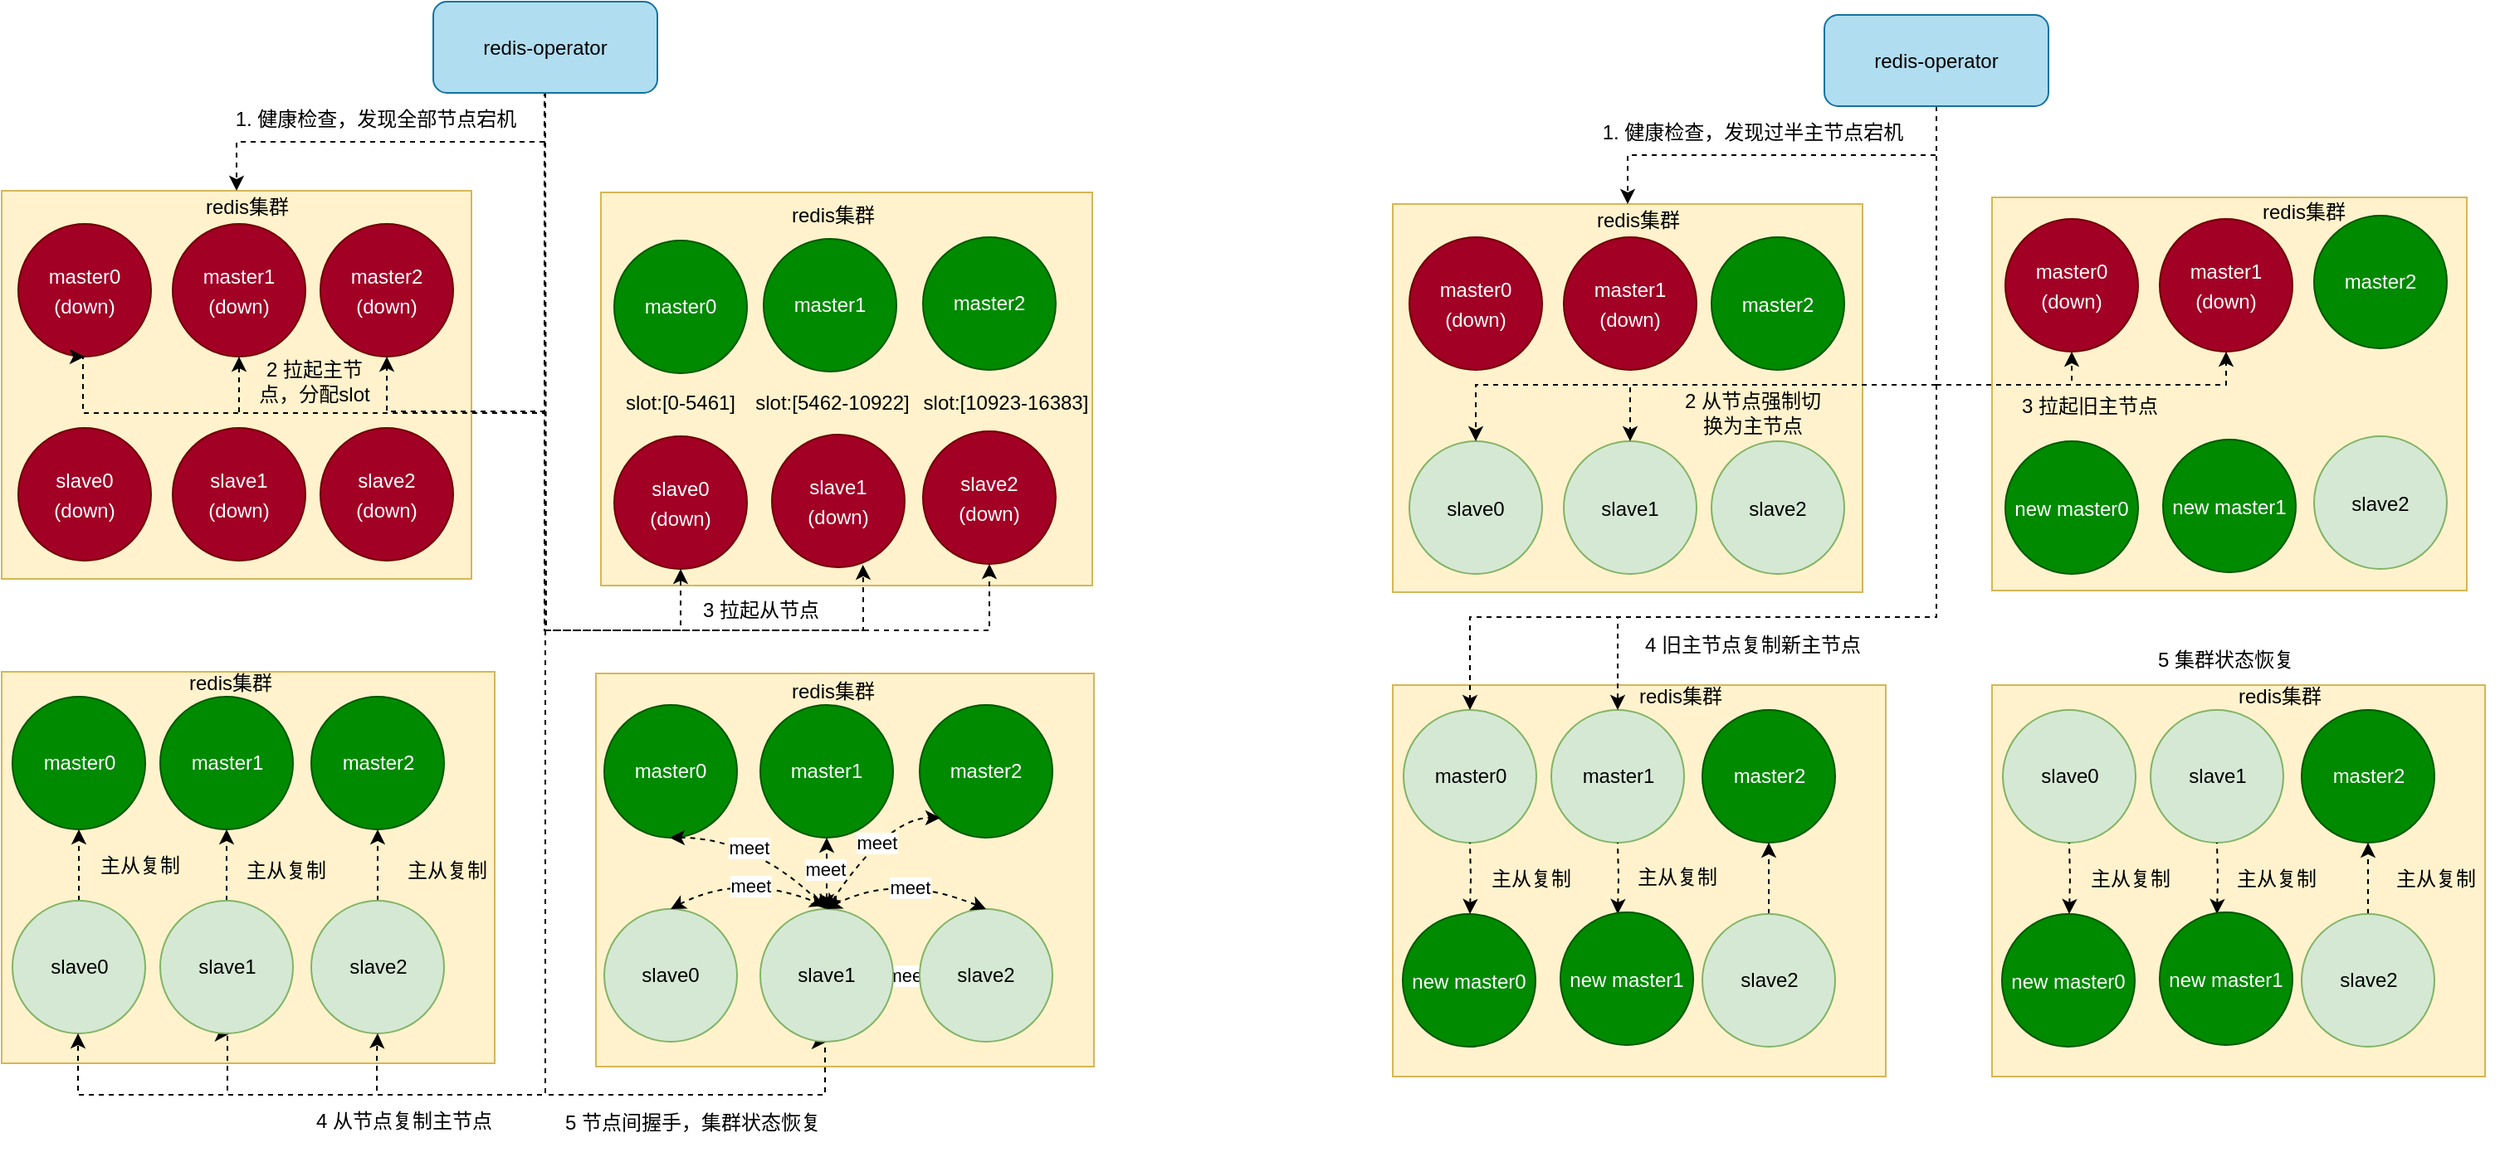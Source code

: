 <mxfile version="21.6.2" type="github">
  <diagram id="rYdwiMb5jvszhZctyrXV" name="第 1 页">
    <mxGraphModel dx="2332" dy="1136" grid="0" gridSize="10" guides="1" tooltips="1" connect="1" arrows="1" fold="1" page="0" pageScale="1" pageWidth="1920" pageHeight="1200" math="0" shadow="0">
      <root>
        <mxCell id="0" />
        <mxCell id="1" parent="0" />
        <mxCell id="03nautIme0JNub1uCO7q-31" value="" style="rounded=0;whiteSpace=wrap;html=1;horizontal=1;fillColor=#fff2cc;strokeColor=#d6b656;" parent="1" vertex="1">
          <mxGeometry x="415" y="517" width="300" height="237" as="geometry" />
        </mxCell>
        <mxCell id="6RyUIfgaUFoeRIO4xXDH-37" value="" style="rounded=0;whiteSpace=wrap;html=1;horizontal=1;fillColor=#fff2cc;strokeColor=#d6b656;" parent="1" vertex="1">
          <mxGeometry x="57" y="516" width="297" height="236" as="geometry" />
        </mxCell>
        <mxCell id="6RyUIfgaUFoeRIO4xXDH-11" value="" style="rounded=0;whiteSpace=wrap;html=1;fillColor=#fff2cc;strokeColor=#d6b656;" parent="1" vertex="1">
          <mxGeometry x="57" y="226" width="283" height="234" as="geometry" />
        </mxCell>
        <mxCell id="6RyUIfgaUFoeRIO4xXDH-1" value="&lt;p style=&quot;line-height: 150%;&quot;&gt;master0&lt;br&gt;(down)&lt;/p&gt;" style="ellipse;whiteSpace=wrap;html=1;aspect=fixed;fillColor=#a20025;fontColor=#ffffff;strokeColor=#6F0000;" parent="1" vertex="1">
          <mxGeometry x="67" y="246" width="80" height="80" as="geometry" />
        </mxCell>
        <mxCell id="6RyUIfgaUFoeRIO4xXDH-2" value="&lt;p style=&quot;line-height: 150%;&quot;&gt;slave0&lt;br&gt;(down)&lt;/p&gt;" style="ellipse;whiteSpace=wrap;html=1;aspect=fixed;fillColor=#a20025;fontColor=#ffffff;strokeColor=#6F0000;" parent="1" vertex="1">
          <mxGeometry x="67" y="369" width="80" height="80" as="geometry" />
        </mxCell>
        <mxCell id="6RyUIfgaUFoeRIO4xXDH-3" value="&lt;p style=&quot;line-height: 150%;&quot;&gt;master1&lt;br&gt;(down)&lt;/p&gt;" style="ellipse;whiteSpace=wrap;html=1;aspect=fixed;fillColor=#a20025;fontColor=#ffffff;strokeColor=#6F0000;" parent="1" vertex="1">
          <mxGeometry x="160" y="246" width="80" height="80" as="geometry" />
        </mxCell>
        <mxCell id="6RyUIfgaUFoeRIO4xXDH-4" value="&lt;p style=&quot;line-height: 150%;&quot;&gt;slave1&lt;br&gt;(down)&lt;/p&gt;" style="ellipse;whiteSpace=wrap;html=1;aspect=fixed;fillColor=#a20025;fontColor=#ffffff;strokeColor=#6F0000;" parent="1" vertex="1">
          <mxGeometry x="160" y="369" width="80" height="80" as="geometry" />
        </mxCell>
        <mxCell id="6RyUIfgaUFoeRIO4xXDH-5" value="&lt;p style=&quot;line-height: 150%;&quot;&gt;master2&lt;br&gt;(down)&lt;/p&gt;" style="ellipse;whiteSpace=wrap;html=1;aspect=fixed;fillColor=#a20025;fontColor=#ffffff;strokeColor=#6F0000;" parent="1" vertex="1">
          <mxGeometry x="249" y="246" width="80" height="80" as="geometry" />
        </mxCell>
        <mxCell id="6RyUIfgaUFoeRIO4xXDH-6" value="&lt;p style=&quot;line-height: 150%;&quot;&gt;slave2&lt;br&gt;(down)&lt;/p&gt;" style="ellipse;whiteSpace=wrap;html=1;aspect=fixed;fillColor=#a20025;fontColor=#ffffff;strokeColor=#6F0000;" parent="1" vertex="1">
          <mxGeometry x="249" y="369" width="80" height="80" as="geometry" />
        </mxCell>
        <mxCell id="6RyUIfgaUFoeRIO4xXDH-59" style="edgeStyle=orthogonalEdgeStyle;rounded=0;orthogonalLoop=1;jettySize=auto;html=1;exitX=0.5;exitY=1;exitDx=0;exitDy=0;dashed=1;entryX=0.523;entryY=1.002;entryDx=0;entryDy=0;entryPerimeter=0;" parent="1" source="6RyUIfgaUFoeRIO4xXDH-7" target="6RyUIfgaUFoeRIO4xXDH-41" edge="1">
          <mxGeometry relative="1" as="geometry">
            <mxPoint x="-98" y="698" as="targetPoint" />
            <Array as="points">
              <mxPoint x="384" y="771" />
              <mxPoint x="193" y="771" />
              <mxPoint x="193" y="734" />
            </Array>
            <mxPoint x="273" y="-4" as="sourcePoint" />
          </mxGeometry>
        </mxCell>
        <mxCell id="6RyUIfgaUFoeRIO4xXDH-20" value="&lt;p style=&quot;line-height: 150%;&quot;&gt;1. 健康检查，发现全部节点宕机&lt;/p&gt;" style="text;html=1;strokeColor=none;fillColor=none;align=center;verticalAlign=middle;whiteSpace=wrap;rounded=0;" parent="1" vertex="1">
          <mxGeometry x="190.95" y="167" width="183.09" height="30" as="geometry" />
        </mxCell>
        <mxCell id="6RyUIfgaUFoeRIO4xXDH-23" value="" style="rounded=0;whiteSpace=wrap;html=1;fillColor=#fff2cc;strokeColor=#d6b656;" parent="1" vertex="1">
          <mxGeometry x="418" y="227" width="296" height="237" as="geometry" />
        </mxCell>
        <mxCell id="6RyUIfgaUFoeRIO4xXDH-28" value="master2" style="ellipse;whiteSpace=wrap;html=1;aspect=fixed;fillColor=#008a00;fontColor=#ffffff;strokeColor=#005700;" parent="1" vertex="1">
          <mxGeometry x="612" y="254" width="80" height="80" as="geometry" />
        </mxCell>
        <mxCell id="6RyUIfgaUFoeRIO4xXDH-38" value="master0" style="ellipse;whiteSpace=wrap;html=1;aspect=fixed;fillColor=#008a00;fontColor=#ffffff;strokeColor=#005700;" parent="1" vertex="1">
          <mxGeometry x="63.5" y="531" width="80" height="80" as="geometry" />
        </mxCell>
        <mxCell id="03nautIme0JNub1uCO7q-24" style="edgeStyle=orthogonalEdgeStyle;rounded=0;orthogonalLoop=1;jettySize=auto;html=1;exitX=0.5;exitY=0;exitDx=0;exitDy=0;entryX=0.5;entryY=1;entryDx=0;entryDy=0;dashed=1;" parent="1" source="6RyUIfgaUFoeRIO4xXDH-39" target="6RyUIfgaUFoeRIO4xXDH-38" edge="1">
          <mxGeometry relative="1" as="geometry" />
        </mxCell>
        <mxCell id="6RyUIfgaUFoeRIO4xXDH-39" value="slave0" style="ellipse;whiteSpace=wrap;html=1;aspect=fixed;fillColor=#d5e8d4;strokeColor=#82b366;" parent="1" vertex="1">
          <mxGeometry x="63.5" y="654" width="80" height="80" as="geometry" />
        </mxCell>
        <mxCell id="6RyUIfgaUFoeRIO4xXDH-40" value="master1" style="ellipse;whiteSpace=wrap;html=1;aspect=fixed;fillColor=#008a00;fontColor=#ffffff;strokeColor=#005700;" parent="1" vertex="1">
          <mxGeometry x="152.5" y="531" width="80" height="80" as="geometry" />
        </mxCell>
        <mxCell id="03nautIme0JNub1uCO7q-26" style="edgeStyle=orthogonalEdgeStyle;rounded=0;orthogonalLoop=1;jettySize=auto;html=1;exitX=0.5;exitY=0;exitDx=0;exitDy=0;entryX=0.5;entryY=1;entryDx=0;entryDy=0;dashed=1;" parent="1" source="6RyUIfgaUFoeRIO4xXDH-41" target="6RyUIfgaUFoeRIO4xXDH-40" edge="1">
          <mxGeometry relative="1" as="geometry" />
        </mxCell>
        <mxCell id="6RyUIfgaUFoeRIO4xXDH-41" value="slave1" style="ellipse;whiteSpace=wrap;html=1;aspect=fixed;fillColor=#d5e8d4;strokeColor=#82b366;" parent="1" vertex="1">
          <mxGeometry x="152.5" y="654" width="80" height="80" as="geometry" />
        </mxCell>
        <mxCell id="6RyUIfgaUFoeRIO4xXDH-42" value="master2" style="ellipse;whiteSpace=wrap;html=1;aspect=fixed;fillColor=#008a00;fontColor=#ffffff;strokeColor=#005700;" parent="1" vertex="1">
          <mxGeometry x="243.5" y="531" width="80" height="80" as="geometry" />
        </mxCell>
        <mxCell id="03nautIme0JNub1uCO7q-27" value="" style="edgeStyle=orthogonalEdgeStyle;rounded=0;orthogonalLoop=1;jettySize=auto;html=1;dashed=1;" parent="1" source="6RyUIfgaUFoeRIO4xXDH-43" target="6RyUIfgaUFoeRIO4xXDH-42" edge="1">
          <mxGeometry relative="1" as="geometry" />
        </mxCell>
        <mxCell id="6RyUIfgaUFoeRIO4xXDH-43" value="slave2" style="ellipse;whiteSpace=wrap;html=1;aspect=fixed;fillColor=#d5e8d4;strokeColor=#82b366;" parent="1" vertex="1">
          <mxGeometry x="243.5" y="654" width="80" height="80" as="geometry" />
        </mxCell>
        <mxCell id="6RyUIfgaUFoeRIO4xXDH-51" value="4 从节点复制主节点" style="text;html=1;strokeColor=none;fillColor=none;align=center;verticalAlign=middle;whiteSpace=wrap;rounded=0;" parent="1" vertex="1">
          <mxGeometry x="243.5" y="774" width="111" height="25" as="geometry" />
        </mxCell>
        <mxCell id="6RyUIfgaUFoeRIO4xXDH-54" value="主从复制" style="text;html=1;strokeColor=none;fillColor=none;align=center;verticalAlign=middle;whiteSpace=wrap;rounded=0;" parent="1" vertex="1">
          <mxGeometry x="102.5" y="625" width="75" height="16" as="geometry" />
        </mxCell>
        <mxCell id="6RyUIfgaUFoeRIO4xXDH-55" value="主从复制" style="text;html=1;strokeColor=none;fillColor=none;align=center;verticalAlign=middle;whiteSpace=wrap;rounded=0;" parent="1" vertex="1">
          <mxGeometry x="190.5" y="628" width="75" height="16" as="geometry" />
        </mxCell>
        <mxCell id="6RyUIfgaUFoeRIO4xXDH-62" value="&lt;p style=&quot;line-height: 150%;&quot;&gt;5&amp;nbsp;节点间握手，集群状态恢复&lt;/p&gt;" style="text;html=1;strokeColor=none;fillColor=none;align=center;verticalAlign=middle;whiteSpace=wrap;rounded=0;" parent="1" vertex="1">
          <mxGeometry x="392.41" y="777.5" width="163" height="18" as="geometry" />
        </mxCell>
        <mxCell id="6RyUIfgaUFoeRIO4xXDH-64" style="edgeStyle=orthogonalEdgeStyle;rounded=0;orthogonalLoop=1;jettySize=auto;html=1;exitX=0.5;exitY=1;exitDx=0;exitDy=0;dashed=1;entryX=0.5;entryY=1;entryDx=0;entryDy=0;" parent="1" source="6RyUIfgaUFoeRIO4xXDH-7" target="6RyUIfgaUFoeRIO4xXDH-1" edge="1">
          <mxGeometry relative="1" as="geometry">
            <mxPoint x="106" y="334" as="targetPoint" />
            <Array as="points">
              <mxPoint x="384" y="360" />
              <mxPoint x="106" y="360" />
            </Array>
          </mxGeometry>
        </mxCell>
        <mxCell id="6RyUIfgaUFoeRIO4xXDH-66" style="edgeStyle=orthogonalEdgeStyle;rounded=0;orthogonalLoop=1;jettySize=auto;html=1;exitX=0.5;exitY=1;exitDx=0;exitDy=0;dashed=1;" parent="1" source="6RyUIfgaUFoeRIO4xXDH-7" target="6RyUIfgaUFoeRIO4xXDH-11" edge="1">
          <mxGeometry relative="1" as="geometry" />
        </mxCell>
        <mxCell id="6RyUIfgaUFoeRIO4xXDH-70" style="edgeStyle=orthogonalEdgeStyle;rounded=0;orthogonalLoop=1;jettySize=auto;html=1;exitX=0.5;exitY=1;exitDx=0;exitDy=0;dashed=1;" parent="1" source="6RyUIfgaUFoeRIO4xXDH-7" target="6RyUIfgaUFoeRIO4xXDH-3" edge="1">
          <mxGeometry relative="1" as="geometry">
            <mxPoint x="-91" y="344" as="targetPoint" />
            <Array as="points">
              <mxPoint x="384" y="360" />
              <mxPoint x="200" y="360" />
            </Array>
            <mxPoint x="278" y="-4" as="sourcePoint" />
          </mxGeometry>
        </mxCell>
        <mxCell id="6RyUIfgaUFoeRIO4xXDH-73" style="edgeStyle=orthogonalEdgeStyle;rounded=0;orthogonalLoop=1;jettySize=auto;html=1;exitX=0.5;exitY=1;exitDx=0;exitDy=0;dashed=1;entryX=0.5;entryY=1;entryDx=0;entryDy=0;" parent="1" source="6RyUIfgaUFoeRIO4xXDH-7" target="03nautIme0JNub1uCO7q-12" edge="1">
          <mxGeometry relative="1" as="geometry">
            <Array as="points">
              <mxPoint x="385" y="200" />
              <mxPoint x="385" y="200" />
              <mxPoint x="385" y="491" />
              <mxPoint x="466" y="491" />
            </Array>
            <mxPoint x="922" y="480" as="targetPoint" />
          </mxGeometry>
        </mxCell>
        <mxCell id="6RyUIfgaUFoeRIO4xXDH-77" style="edgeStyle=orthogonalEdgeStyle;rounded=0;orthogonalLoop=1;jettySize=auto;html=1;exitX=0.5;exitY=1;exitDx=0;exitDy=0;dashed=1;entryX=0.529;entryY=0.981;entryDx=0;entryDy=0;entryPerimeter=0;" parent="1" edge="1">
          <mxGeometry relative="1" as="geometry">
            <mxPoint x="575.82" y="451.48" as="targetPoint" />
            <Array as="points">
              <mxPoint x="384" y="167" />
              <mxPoint x="384" y="491" />
              <mxPoint x="576" y="491" />
              <mxPoint x="576" y="462" />
              <mxPoint x="576" y="462" />
            </Array>
            <mxPoint x="383" y="167" as="sourcePoint" />
          </mxGeometry>
        </mxCell>
        <mxCell id="03nautIme0JNub1uCO7q-1" style="edgeStyle=orthogonalEdgeStyle;rounded=0;orthogonalLoop=1;jettySize=auto;html=1;exitX=0.5;exitY=1;exitDx=0;exitDy=0;dashed=1;" parent="1" source="6RyUIfgaUFoeRIO4xXDH-7" target="6RyUIfgaUFoeRIO4xXDH-5" edge="1">
          <mxGeometry relative="1" as="geometry">
            <mxPoint x="-112" y="330" as="targetPoint" />
            <Array as="points">
              <mxPoint x="384" y="359" />
              <mxPoint x="289" y="359" />
            </Array>
            <mxPoint x="238" y="-4" as="sourcePoint" />
          </mxGeometry>
        </mxCell>
        <mxCell id="03nautIme0JNub1uCO7q-18" style="edgeStyle=orthogonalEdgeStyle;rounded=0;orthogonalLoop=1;jettySize=auto;html=1;exitX=0.5;exitY=1;exitDx=0;exitDy=0;dashed=1;entryX=0.5;entryY=1;entryDx=0;entryDy=0;" parent="1" source="6RyUIfgaUFoeRIO4xXDH-7" target="03nautIme0JNub1uCO7q-14" edge="1">
          <mxGeometry relative="1" as="geometry">
            <mxPoint x="837" y="477" as="targetPoint" />
            <Array as="points">
              <mxPoint x="385" y="491" />
              <mxPoint x="652" y="491" />
            </Array>
            <mxPoint x="459.5" y="-5" as="sourcePoint" />
          </mxGeometry>
        </mxCell>
        <mxCell id="03nautIme0JNub1uCO7q-50" style="edgeStyle=orthogonalEdgeStyle;rounded=0;orthogonalLoop=1;jettySize=auto;html=1;exitX=0.5;exitY=1;exitDx=0;exitDy=0;dashed=1;entryX=0.5;entryY=1;entryDx=0;entryDy=0;" parent="1" source="6RyUIfgaUFoeRIO4xXDH-7" target="6RyUIfgaUFoeRIO4xXDH-39" edge="1">
          <mxGeometry relative="1" as="geometry">
            <mxPoint x="-137.818" y="916.909" as="targetPoint" />
            <Array as="points">
              <mxPoint x="384" y="771" />
              <mxPoint x="103" y="771" />
              <mxPoint x="103" y="734" />
            </Array>
          </mxGeometry>
        </mxCell>
        <mxCell id="03nautIme0JNub1uCO7q-51" style="edgeStyle=orthogonalEdgeStyle;rounded=0;orthogonalLoop=1;jettySize=auto;html=1;exitX=0.5;exitY=1;exitDx=0;exitDy=0;dashed=1;entryX=0.5;entryY=1;entryDx=0;entryDy=0;" parent="1" source="6RyUIfgaUFoeRIO4xXDH-7" target="6RyUIfgaUFoeRIO4xXDH-43" edge="1">
          <mxGeometry relative="1" as="geometry">
            <mxPoint x="-211.909" y="929.636" as="targetPoint" />
            <Array as="points">
              <mxPoint x="384" y="771" />
              <mxPoint x="283" y="771" />
              <mxPoint x="283" y="746" />
            </Array>
            <mxPoint x="235" y="-4" as="sourcePoint" />
          </mxGeometry>
        </mxCell>
        <mxCell id="03nautIme0JNub1uCO7q-55" style="edgeStyle=orthogonalEdgeStyle;rounded=0;orthogonalLoop=1;jettySize=auto;html=1;exitX=0.5;exitY=1;exitDx=0;exitDy=0;dashed=1;entryX=0.5;entryY=1;entryDx=0;entryDy=0;" parent="1" source="6RyUIfgaUFoeRIO4xXDH-7" target="03nautIme0JNub1uCO7q-37" edge="1">
          <mxGeometry relative="1" as="geometry">
            <mxPoint x="636" y="1007" as="targetPoint" />
            <Array as="points">
              <mxPoint x="385" y="771" />
              <mxPoint x="553" y="771" />
              <mxPoint x="553" y="739" />
            </Array>
            <mxPoint x="499.5" y="-4" as="sourcePoint" />
          </mxGeometry>
        </mxCell>
        <mxCell id="6RyUIfgaUFoeRIO4xXDH-7" value="redis-operator" style="rounded=1;whiteSpace=wrap;html=1;fillColor=#b1ddf0;strokeColor=#10739e;" parent="1" vertex="1">
          <mxGeometry x="317" y="112" width="135" height="55" as="geometry" />
        </mxCell>
        <mxCell id="6RyUIfgaUFoeRIO4xXDH-71" value="2 拉起主节点，分配slot" style="text;html=1;strokeColor=none;fillColor=none;align=center;verticalAlign=middle;whiteSpace=wrap;rounded=0;" parent="1" vertex="1">
          <mxGeometry x="206" y="322" width="79" height="37" as="geometry" />
        </mxCell>
        <mxCell id="6RyUIfgaUFoeRIO4xXDH-81" value="redis集群" style="text;html=1;strokeColor=none;fillColor=none;align=center;verticalAlign=middle;whiteSpace=wrap;rounded=0;" parent="1" vertex="1">
          <mxGeometry x="175" y="221" width="60" height="30" as="geometry" />
        </mxCell>
        <mxCell id="6RyUIfgaUFoeRIO4xXDH-85" value="redis集群" style="text;html=1;strokeColor=none;fillColor=none;align=center;verticalAlign=middle;whiteSpace=wrap;rounded=0;" parent="1" vertex="1">
          <mxGeometry x="165" y="508" width="60" height="30" as="geometry" />
        </mxCell>
        <mxCell id="6RyUIfgaUFoeRIO4xXDH-89" value="redis集群" style="text;html=1;strokeColor=none;fillColor=none;align=center;verticalAlign=middle;whiteSpace=wrap;rounded=0;" parent="1" vertex="1">
          <mxGeometry x="527.5" y="226" width="60" height="30" as="geometry" />
        </mxCell>
        <mxCell id="03nautIme0JNub1uCO7q-4" value="master1" style="ellipse;whiteSpace=wrap;html=1;aspect=fixed;fillColor=#008a00;fontColor=#ffffff;strokeColor=#005700;" parent="1" vertex="1">
          <mxGeometry x="516" y="255" width="80" height="80" as="geometry" />
        </mxCell>
        <mxCell id="03nautIme0JNub1uCO7q-5" value="master0" style="ellipse;whiteSpace=wrap;html=1;aspect=fixed;fillColor=#008a00;fontColor=#ffffff;strokeColor=#005700;" parent="1" vertex="1">
          <mxGeometry x="426" y="256" width="80" height="80" as="geometry" />
        </mxCell>
        <mxCell id="03nautIme0JNub1uCO7q-8" value="slot:[0-5461]" style="text;html=1;strokeColor=none;fillColor=none;align=center;verticalAlign=middle;whiteSpace=wrap;rounded=0;" parent="1" vertex="1">
          <mxGeometry x="426" y="339" width="80" height="30" as="geometry" />
        </mxCell>
        <mxCell id="03nautIme0JNub1uCO7q-9" value="slot:[5462-10922]" style="text;html=1;strokeColor=none;fillColor=none;align=center;verticalAlign=middle;whiteSpace=wrap;rounded=0;" parent="1" vertex="1">
          <mxGeometry x="507" y="339" width="101" height="30" as="geometry" />
        </mxCell>
        <mxCell id="03nautIme0JNub1uCO7q-10" value="slot:[10923-16383]" style="text;html=1;strokeColor=none;fillColor=none;align=center;verticalAlign=middle;whiteSpace=wrap;rounded=0;" parent="1" vertex="1">
          <mxGeometry x="607" y="339" width="110" height="30" as="geometry" />
        </mxCell>
        <mxCell id="03nautIme0JNub1uCO7q-12" value="&lt;p style=&quot;line-height: 150%;&quot;&gt;slave0&lt;br&gt;(down)&lt;/p&gt;" style="ellipse;whiteSpace=wrap;html=1;aspect=fixed;fillColor=#a20025;fontColor=#ffffff;strokeColor=#6F0000;" parent="1" vertex="1">
          <mxGeometry x="426" y="374" width="80" height="80" as="geometry" />
        </mxCell>
        <mxCell id="03nautIme0JNub1uCO7q-13" value="&lt;p style=&quot;line-height: 150%;&quot;&gt;slave1&lt;br&gt;(down)&lt;/p&gt;" style="ellipse;whiteSpace=wrap;html=1;aspect=fixed;fillColor=#a20025;fontColor=#ffffff;strokeColor=#6F0000;" parent="1" vertex="1">
          <mxGeometry x="521" y="373" width="80" height="80" as="geometry" />
        </mxCell>
        <mxCell id="03nautIme0JNub1uCO7q-14" value="&lt;p style=&quot;line-height: 150%;&quot;&gt;slave2&lt;br&gt;(down)&lt;/p&gt;" style="ellipse;whiteSpace=wrap;html=1;aspect=fixed;fillColor=#a20025;fontColor=#ffffff;strokeColor=#6F0000;" parent="1" vertex="1">
          <mxGeometry x="612" y="371" width="80" height="80" as="geometry" />
        </mxCell>
        <mxCell id="03nautIme0JNub1uCO7q-19" value="3 拉起从节点" style="text;html=1;strokeColor=none;fillColor=none;align=center;verticalAlign=middle;whiteSpace=wrap;rounded=0;" parent="1" vertex="1">
          <mxGeometry x="474.0" y="467" width="81" height="23" as="geometry" />
        </mxCell>
        <mxCell id="03nautIme0JNub1uCO7q-29" value="主从复制" style="text;html=1;strokeColor=none;fillColor=none;align=center;verticalAlign=middle;whiteSpace=wrap;rounded=0;" parent="1" vertex="1">
          <mxGeometry x="287.5" y="628" width="75" height="16" as="geometry" />
        </mxCell>
        <mxCell id="03nautIme0JNub1uCO7q-32" value="master0" style="ellipse;whiteSpace=wrap;html=1;aspect=fixed;fillColor=#008a00;fontColor=#ffffff;strokeColor=#005700;" parent="1" vertex="1">
          <mxGeometry x="420" y="536" width="80" height="80" as="geometry" />
        </mxCell>
        <mxCell id="03nautIme0JNub1uCO7q-34" value="slave0" style="ellipse;whiteSpace=wrap;html=1;aspect=fixed;fillColor=#d5e8d4;strokeColor=#82b366;" parent="1" vertex="1">
          <mxGeometry x="420" y="659" width="80" height="80" as="geometry" />
        </mxCell>
        <mxCell id="03nautIme0JNub1uCO7q-35" value="master1" style="ellipse;whiteSpace=wrap;html=1;aspect=fixed;fillColor=#008a00;fontColor=#ffffff;strokeColor=#005700;" parent="1" vertex="1">
          <mxGeometry x="514" y="536" width="80" height="80" as="geometry" />
        </mxCell>
        <mxCell id="03nautIme0JNub1uCO7q-36" style="edgeStyle=orthogonalEdgeStyle;rounded=0;orthogonalLoop=1;jettySize=auto;html=1;exitX=0.5;exitY=0;exitDx=0;exitDy=0;entryX=0.5;entryY=1;entryDx=0;entryDy=0;dashed=1;startArrow=classic;startFill=1;" parent="1" source="03nautIme0JNub1uCO7q-37" target="03nautIme0JNub1uCO7q-35" edge="1">
          <mxGeometry relative="1" as="geometry" />
        </mxCell>
        <mxCell id="03nautIme0JNub1uCO7q-72" value="meet" style="edgeLabel;html=1;align=center;verticalAlign=middle;resizable=0;points=[];" parent="03nautIme0JNub1uCO7q-36" vertex="1" connectable="0">
          <mxGeometry x="-0.302" y="3" relative="1" as="geometry">
            <mxPoint x="2" y="-9" as="offset" />
          </mxGeometry>
        </mxCell>
        <mxCell id="03nautIme0JNub1uCO7q-58" value="meet" style="edgeStyle=orthogonalEdgeStyle;rounded=0;orthogonalLoop=1;jettySize=auto;html=1;exitX=1;exitY=0.5;exitDx=0;exitDy=0;entryX=0;entryY=0.5;entryDx=0;entryDy=0;dashed=1;startArrow=classic;startFill=1;" parent="1" source="03nautIme0JNub1uCO7q-37" target="03nautIme0JNub1uCO7q-40" edge="1">
          <mxGeometry relative="1" as="geometry" />
        </mxCell>
        <mxCell id="03nautIme0JNub1uCO7q-37" value="slave1" style="ellipse;whiteSpace=wrap;html=1;aspect=fixed;fillColor=#d5e8d4;strokeColor=#82b366;" parent="1" vertex="1">
          <mxGeometry x="514" y="659" width="80" height="80" as="geometry" />
        </mxCell>
        <mxCell id="03nautIme0JNub1uCO7q-38" value="master2" style="ellipse;whiteSpace=wrap;html=1;aspect=fixed;fillColor=#008a00;fontColor=#ffffff;strokeColor=#005700;" parent="1" vertex="1">
          <mxGeometry x="610" y="536" width="80" height="80" as="geometry" />
        </mxCell>
        <mxCell id="03nautIme0JNub1uCO7q-40" value="slave2" style="ellipse;whiteSpace=wrap;html=1;aspect=fixed;fillColor=#d5e8d4;strokeColor=#82b366;" parent="1" vertex="1">
          <mxGeometry x="610" y="659" width="80" height="80" as="geometry" />
        </mxCell>
        <mxCell id="03nautIme0JNub1uCO7q-43" value="redis集群" style="text;html=1;strokeColor=none;fillColor=none;align=center;verticalAlign=middle;whiteSpace=wrap;rounded=0;" parent="1" vertex="1">
          <mxGeometry x="528" y="513" width="60" height="30" as="geometry" />
        </mxCell>
        <mxCell id="03nautIme0JNub1uCO7q-70" style="edgeStyle=orthogonalEdgeStyle;rounded=0;orthogonalLoop=1;jettySize=auto;html=1;exitX=0.5;exitY=1;exitDx=0;exitDy=0;dashed=1;" parent="1" source="6RyUIfgaUFoeRIO4xXDH-62" target="6RyUIfgaUFoeRIO4xXDH-62" edge="1">
          <mxGeometry relative="1" as="geometry" />
        </mxCell>
        <mxCell id="hIip7Isc6xBCy5QCjvj0-9" value="" style="curved=1;endArrow=classic;html=1;rounded=0;dashed=1;startArrow=classic;startFill=1;exitX=0.5;exitY=0;exitDx=0;exitDy=0;" parent="1" source="03nautIme0JNub1uCO7q-34" edge="1">
          <mxGeometry width="50" height="50" relative="1" as="geometry">
            <mxPoint x="458" y="739" as="sourcePoint" />
            <mxPoint x="553" y="657" as="targetPoint" />
            <Array as="points">
              <mxPoint x="502" y="637" />
            </Array>
          </mxGeometry>
        </mxCell>
        <mxCell id="hIip7Isc6xBCy5QCjvj0-10" value="meet" style="edgeLabel;html=1;align=center;verticalAlign=middle;resizable=0;points=[];" parent="hIip7Isc6xBCy5QCjvj0-9" vertex="1" connectable="0">
          <mxGeometry x="-0.042" y="2" relative="1" as="geometry">
            <mxPoint x="4" y="9" as="offset" />
          </mxGeometry>
        </mxCell>
        <mxCell id="hIip7Isc6xBCy5QCjvj0-13" value="" style="curved=1;endArrow=classic;html=1;rounded=0;entryX=0;entryY=1;entryDx=0;entryDy=0;dashed=1;startArrow=classic;startFill=1;exitX=0.5;exitY=0;exitDx=0;exitDy=0;" parent="1" source="03nautIme0JNub1uCO7q-37" edge="1">
          <mxGeometry width="50" height="50" relative="1" as="geometry">
            <mxPoint x="554.5" y="616" as="sourcePoint" />
            <mxPoint x="622.5" y="604" as="targetPoint" />
            <Array as="points">
              <mxPoint x="591" y="604" />
            </Array>
          </mxGeometry>
        </mxCell>
        <mxCell id="hIip7Isc6xBCy5QCjvj0-14" value="meet" style="edgeLabel;html=1;align=center;verticalAlign=middle;resizable=0;points=[];" parent="hIip7Isc6xBCy5QCjvj0-13" vertex="1" connectable="0">
          <mxGeometry x="-0.042" y="2" relative="1" as="geometry">
            <mxPoint x="5" as="offset" />
          </mxGeometry>
        </mxCell>
        <mxCell id="hIip7Isc6xBCy5QCjvj0-15" value="" style="curved=1;endArrow=classic;html=1;rounded=0;entryX=0.5;entryY=0;entryDx=0;entryDy=0;dashed=1;startArrow=classic;startFill=1;" parent="1" target="03nautIme0JNub1uCO7q-37" edge="1">
          <mxGeometry width="50" height="50" relative="1" as="geometry">
            <mxPoint x="459.41" y="616" as="sourcePoint" />
            <mxPoint x="527.41" y="604" as="targetPoint" />
            <Array as="points">
              <mxPoint x="509.41" y="616" />
            </Array>
          </mxGeometry>
        </mxCell>
        <mxCell id="hIip7Isc6xBCy5QCjvj0-16" value="meet" style="edgeLabel;html=1;align=center;verticalAlign=middle;resizable=0;points=[];" parent="hIip7Isc6xBCy5QCjvj0-15" vertex="1" connectable="0">
          <mxGeometry x="-0.042" y="2" relative="1" as="geometry">
            <mxPoint x="-7" y="5" as="offset" />
          </mxGeometry>
        </mxCell>
        <mxCell id="hIip7Isc6xBCy5QCjvj0-19" value="" style="curved=1;endArrow=classic;html=1;rounded=0;dashed=1;startArrow=classic;startFill=1;exitX=0.5;exitY=0;exitDx=0;exitDy=0;entryX=0.5;entryY=0;entryDx=0;entryDy=0;" parent="1" target="03nautIme0JNub1uCO7q-40" edge="1">
          <mxGeometry width="50" height="50" relative="1" as="geometry">
            <mxPoint x="554" y="659" as="sourcePoint" />
            <mxPoint x="647" y="657" as="targetPoint" />
            <Array as="points">
              <mxPoint x="596" y="637" />
            </Array>
          </mxGeometry>
        </mxCell>
        <mxCell id="hIip7Isc6xBCy5QCjvj0-20" value="meet" style="edgeLabel;html=1;align=center;verticalAlign=middle;resizable=0;points=[];" parent="hIip7Isc6xBCy5QCjvj0-19" vertex="1" connectable="0">
          <mxGeometry x="-0.042" y="2" relative="1" as="geometry">
            <mxPoint x="4" y="9" as="offset" />
          </mxGeometry>
        </mxCell>
        <mxCell id="tuQUhaSpqRAPnJcrvdYX-44" value="" style="rounded=0;whiteSpace=wrap;html=1;horizontal=1;fillColor=#fff2cc;strokeColor=#d6b656;" vertex="1" parent="1">
          <mxGeometry x="895" y="524" width="297" height="236" as="geometry" />
        </mxCell>
        <mxCell id="tuQUhaSpqRAPnJcrvdYX-45" value="" style="rounded=0;whiteSpace=wrap;html=1;fillColor=#fff2cc;strokeColor=#d6b656;" vertex="1" parent="1">
          <mxGeometry x="895" y="234" width="283" height="234" as="geometry" />
        </mxCell>
        <mxCell id="tuQUhaSpqRAPnJcrvdYX-46" value="&lt;p style=&quot;line-height: 150%;&quot;&gt;master0&lt;br&gt;(down)&lt;/p&gt;" style="ellipse;whiteSpace=wrap;html=1;aspect=fixed;fillColor=#a20025;fontColor=#ffffff;strokeColor=#6F0000;" vertex="1" parent="1">
          <mxGeometry x="905" y="254" width="80" height="80" as="geometry" />
        </mxCell>
        <mxCell id="tuQUhaSpqRAPnJcrvdYX-47" value="&lt;p style=&quot;line-height: 150%;&quot;&gt;slave0&lt;/p&gt;" style="ellipse;whiteSpace=wrap;html=1;aspect=fixed;fillColor=#d5e8d4;strokeColor=#82b366;" vertex="1" parent="1">
          <mxGeometry x="905" y="377" width="80" height="80" as="geometry" />
        </mxCell>
        <mxCell id="tuQUhaSpqRAPnJcrvdYX-48" value="&lt;p style=&quot;line-height: 150%;&quot;&gt;master1&lt;br&gt;(down)&lt;/p&gt;" style="ellipse;whiteSpace=wrap;html=1;aspect=fixed;fillColor=#a20025;fontColor=#ffffff;strokeColor=#6F0000;" vertex="1" parent="1">
          <mxGeometry x="998" y="254" width="80" height="80" as="geometry" />
        </mxCell>
        <mxCell id="tuQUhaSpqRAPnJcrvdYX-49" value="&lt;p style=&quot;line-height: 150%;&quot;&gt;slave1&lt;/p&gt;" style="ellipse;whiteSpace=wrap;html=1;aspect=fixed;fillColor=#d5e8d4;strokeColor=#82b366;" vertex="1" parent="1">
          <mxGeometry x="998" y="377" width="80" height="80" as="geometry" />
        </mxCell>
        <mxCell id="tuQUhaSpqRAPnJcrvdYX-50" value="&lt;p style=&quot;line-height: 150%;&quot;&gt;master2&lt;br&gt;&lt;/p&gt;" style="ellipse;whiteSpace=wrap;html=1;aspect=fixed;fillColor=#008a00;fontColor=#ffffff;strokeColor=#005700;" vertex="1" parent="1">
          <mxGeometry x="1087" y="254" width="80" height="80" as="geometry" />
        </mxCell>
        <mxCell id="tuQUhaSpqRAPnJcrvdYX-51" value="&lt;p style=&quot;line-height: 150%;&quot;&gt;slave2&lt;br&gt;&lt;/p&gt;" style="ellipse;whiteSpace=wrap;html=1;aspect=fixed;fillColor=#d5e8d4;strokeColor=#82b366;" vertex="1" parent="1">
          <mxGeometry x="1087" y="377" width="80" height="80" as="geometry" />
        </mxCell>
        <mxCell id="tuQUhaSpqRAPnJcrvdYX-53" value="&lt;p style=&quot;line-height: 150%;&quot;&gt;1. 健康检查，发现过半主节点宕机&lt;/p&gt;" style="text;html=1;strokeColor=none;fillColor=none;align=center;verticalAlign=middle;whiteSpace=wrap;rounded=0;" vertex="1" parent="1">
          <mxGeometry x="1012" y="175" width="200.04" height="30" as="geometry" />
        </mxCell>
        <mxCell id="tuQUhaSpqRAPnJcrvdYX-54" value="" style="rounded=0;whiteSpace=wrap;html=1;fillColor=#fff2cc;strokeColor=#d6b656;" vertex="1" parent="1">
          <mxGeometry x="1256" y="230" width="286" height="237" as="geometry" />
        </mxCell>
        <mxCell id="tuQUhaSpqRAPnJcrvdYX-55" value="master2" style="ellipse;whiteSpace=wrap;html=1;aspect=fixed;fillColor=#008a00;fontColor=#ffffff;strokeColor=#005700;" vertex="1" parent="1">
          <mxGeometry x="1450" y="241" width="80" height="80" as="geometry" />
        </mxCell>
        <mxCell id="tuQUhaSpqRAPnJcrvdYX-56" value="master0" style="ellipse;whiteSpace=wrap;html=1;aspect=fixed;fillColor=#d5e8d4;strokeColor=#82b366;" vertex="1" parent="1">
          <mxGeometry x="901.5" y="539" width="80" height="80" as="geometry" />
        </mxCell>
        <mxCell id="tuQUhaSpqRAPnJcrvdYX-57" style="edgeStyle=orthogonalEdgeStyle;rounded=0;orthogonalLoop=1;jettySize=auto;html=1;exitX=0.5;exitY=0;exitDx=0;exitDy=0;entryX=0.5;entryY=1;entryDx=0;entryDy=0;dashed=1;endArrow=none;endFill=0;startArrow=classic;startFill=1;" edge="1" parent="1" target="tuQUhaSpqRAPnJcrvdYX-56">
          <mxGeometry relative="1" as="geometry">
            <mxPoint x="941.5" y="662" as="sourcePoint" />
          </mxGeometry>
        </mxCell>
        <mxCell id="tuQUhaSpqRAPnJcrvdYX-59" value="master1" style="ellipse;whiteSpace=wrap;html=1;aspect=fixed;fillColor=#d5e8d4;strokeColor=#82b366;" vertex="1" parent="1">
          <mxGeometry x="990.5" y="539" width="80" height="80" as="geometry" />
        </mxCell>
        <mxCell id="tuQUhaSpqRAPnJcrvdYX-60" style="edgeStyle=orthogonalEdgeStyle;rounded=0;orthogonalLoop=1;jettySize=auto;html=1;exitX=0.5;exitY=0;exitDx=0;exitDy=0;entryX=0.5;entryY=1;entryDx=0;entryDy=0;dashed=1;endArrow=none;endFill=0;startArrow=classic;startFill=1;" edge="1" parent="1" target="tuQUhaSpqRAPnJcrvdYX-59">
          <mxGeometry relative="1" as="geometry">
            <mxPoint x="1030.5" y="662" as="sourcePoint" />
          </mxGeometry>
        </mxCell>
        <mxCell id="tuQUhaSpqRAPnJcrvdYX-62" value="master2" style="ellipse;whiteSpace=wrap;html=1;aspect=fixed;fillColor=#008a00;fontColor=#ffffff;strokeColor=#005700;" vertex="1" parent="1">
          <mxGeometry x="1081.5" y="539" width="80" height="80" as="geometry" />
        </mxCell>
        <mxCell id="tuQUhaSpqRAPnJcrvdYX-63" value="" style="edgeStyle=orthogonalEdgeStyle;rounded=0;orthogonalLoop=1;jettySize=auto;html=1;dashed=1;" edge="1" parent="1" source="tuQUhaSpqRAPnJcrvdYX-64" target="tuQUhaSpqRAPnJcrvdYX-62">
          <mxGeometry relative="1" as="geometry" />
        </mxCell>
        <mxCell id="tuQUhaSpqRAPnJcrvdYX-64" value="slave2" style="ellipse;whiteSpace=wrap;html=1;aspect=fixed;fillColor=#d5e8d4;strokeColor=#82b366;" vertex="1" parent="1">
          <mxGeometry x="1081.5" y="662" width="80" height="80" as="geometry" />
        </mxCell>
        <mxCell id="tuQUhaSpqRAPnJcrvdYX-66" value="主从复制" style="text;html=1;strokeColor=none;fillColor=none;align=center;verticalAlign=middle;whiteSpace=wrap;rounded=0;" vertex="1" parent="1">
          <mxGeometry x="940.5" y="633" width="75" height="16" as="geometry" />
        </mxCell>
        <mxCell id="tuQUhaSpqRAPnJcrvdYX-67" value="主从复制" style="text;html=1;strokeColor=none;fillColor=none;align=center;verticalAlign=middle;whiteSpace=wrap;rounded=0;" vertex="1" parent="1">
          <mxGeometry x="1028.5" y="632" width="75" height="16" as="geometry" />
        </mxCell>
        <mxCell id="tuQUhaSpqRAPnJcrvdYX-69" style="edgeStyle=orthogonalEdgeStyle;rounded=0;orthogonalLoop=1;jettySize=auto;html=1;exitX=0.5;exitY=1;exitDx=0;exitDy=0;dashed=1;entryX=0.5;entryY=0;entryDx=0;entryDy=0;" edge="1" parent="1" source="tuQUhaSpqRAPnJcrvdYX-79" target="tuQUhaSpqRAPnJcrvdYX-47">
          <mxGeometry relative="1" as="geometry">
            <mxPoint x="944" y="342" as="targetPoint" />
            <Array as="points">
              <mxPoint x="1223" y="343" />
              <mxPoint x="945" y="343" />
            </Array>
          </mxGeometry>
        </mxCell>
        <mxCell id="tuQUhaSpqRAPnJcrvdYX-70" style="edgeStyle=orthogonalEdgeStyle;rounded=0;orthogonalLoop=1;jettySize=auto;html=1;exitX=0.5;exitY=1;exitDx=0;exitDy=0;dashed=1;" edge="1" parent="1" source="tuQUhaSpqRAPnJcrvdYX-79" target="tuQUhaSpqRAPnJcrvdYX-45">
          <mxGeometry relative="1" as="geometry" />
        </mxCell>
        <mxCell id="tuQUhaSpqRAPnJcrvdYX-71" style="edgeStyle=orthogonalEdgeStyle;rounded=0;orthogonalLoop=1;jettySize=auto;html=1;exitX=0.5;exitY=1;exitDx=0;exitDy=0;dashed=1;entryX=0.5;entryY=0;entryDx=0;entryDy=0;" edge="1" parent="1" source="tuQUhaSpqRAPnJcrvdYX-79" target="tuQUhaSpqRAPnJcrvdYX-49">
          <mxGeometry relative="1" as="geometry">
            <mxPoint x="747" y="352" as="targetPoint" />
            <Array as="points">
              <mxPoint x="1223" y="343" />
              <mxPoint x="1038" y="343" />
            </Array>
            <mxPoint x="1116" y="4" as="sourcePoint" />
          </mxGeometry>
        </mxCell>
        <mxCell id="tuQUhaSpqRAPnJcrvdYX-115" style="edgeStyle=orthogonalEdgeStyle;rounded=0;orthogonalLoop=1;jettySize=auto;html=1;exitX=0.5;exitY=1;exitDx=0;exitDy=0;entryX=0.5;entryY=1;entryDx=0;entryDy=0;dashed=1;" edge="1" parent="1" source="tuQUhaSpqRAPnJcrvdYX-79" target="tuQUhaSpqRAPnJcrvdYX-113">
          <mxGeometry relative="1" as="geometry" />
        </mxCell>
        <mxCell id="tuQUhaSpqRAPnJcrvdYX-116" style="edgeStyle=orthogonalEdgeStyle;rounded=0;orthogonalLoop=1;jettySize=auto;html=1;exitX=0.5;exitY=1;exitDx=0;exitDy=0;entryX=0.5;entryY=1;entryDx=0;entryDy=0;dashed=1;" edge="1" parent="1" source="tuQUhaSpqRAPnJcrvdYX-79" target="tuQUhaSpqRAPnJcrvdYX-114">
          <mxGeometry relative="1" as="geometry" />
        </mxCell>
        <mxCell id="tuQUhaSpqRAPnJcrvdYX-120" style="edgeStyle=orthogonalEdgeStyle;rounded=0;orthogonalLoop=1;jettySize=auto;html=1;exitX=0.5;exitY=1;exitDx=0;exitDy=0;entryX=0.5;entryY=0;entryDx=0;entryDy=0;dashed=1;" edge="1" parent="1" source="tuQUhaSpqRAPnJcrvdYX-79" target="tuQUhaSpqRAPnJcrvdYX-56">
          <mxGeometry relative="1" as="geometry">
            <Array as="points">
              <mxPoint x="1223" y="483" />
              <mxPoint x="941" y="483" />
            </Array>
          </mxGeometry>
        </mxCell>
        <mxCell id="tuQUhaSpqRAPnJcrvdYX-121" style="edgeStyle=orthogonalEdgeStyle;rounded=0;orthogonalLoop=1;jettySize=auto;html=1;exitX=0.5;exitY=1;exitDx=0;exitDy=0;entryX=0.5;entryY=0;entryDx=0;entryDy=0;dashed=1;" edge="1" parent="1" source="tuQUhaSpqRAPnJcrvdYX-79" target="tuQUhaSpqRAPnJcrvdYX-59">
          <mxGeometry relative="1" as="geometry">
            <Array as="points">
              <mxPoint x="1223" y="483" />
              <mxPoint x="1031" y="483" />
            </Array>
          </mxGeometry>
        </mxCell>
        <mxCell id="tuQUhaSpqRAPnJcrvdYX-79" value="redis-operator" style="rounded=1;whiteSpace=wrap;html=1;fillColor=#b1ddf0;strokeColor=#10739e;" vertex="1" parent="1">
          <mxGeometry x="1155" y="120" width="135" height="55" as="geometry" />
        </mxCell>
        <mxCell id="tuQUhaSpqRAPnJcrvdYX-80" value="2 从节点强制切换为主节点" style="text;html=1;strokeColor=none;fillColor=none;align=center;verticalAlign=middle;whiteSpace=wrap;rounded=0;" vertex="1" parent="1">
          <mxGeometry x="1069" y="341" width="86" height="37" as="geometry" />
        </mxCell>
        <mxCell id="tuQUhaSpqRAPnJcrvdYX-81" value="redis集群" style="text;html=1;strokeColor=none;fillColor=none;align=center;verticalAlign=middle;whiteSpace=wrap;rounded=0;" vertex="1" parent="1">
          <mxGeometry x="1013" y="229" width="60" height="30" as="geometry" />
        </mxCell>
        <mxCell id="tuQUhaSpqRAPnJcrvdYX-82" value="redis集群" style="text;html=1;strokeColor=none;fillColor=none;align=center;verticalAlign=middle;whiteSpace=wrap;rounded=0;" vertex="1" parent="1">
          <mxGeometry x="1041" y="522" width="55" height="17" as="geometry" />
        </mxCell>
        <mxCell id="tuQUhaSpqRAPnJcrvdYX-83" value="redis集群" style="text;html=1;strokeColor=none;fillColor=none;align=center;verticalAlign=middle;whiteSpace=wrap;rounded=0;" vertex="1" parent="1">
          <mxGeometry x="1414" y="224" width="60" height="30" as="geometry" />
        </mxCell>
        <mxCell id="tuQUhaSpqRAPnJcrvdYX-89" value="&lt;p style=&quot;line-height: 150%;&quot;&gt;new master0&lt;/p&gt;" style="ellipse;whiteSpace=wrap;html=1;aspect=fixed;fillColor=#008a00;fontColor=#ffffff;strokeColor=#005700;" vertex="1" parent="1">
          <mxGeometry x="1264" y="377" width="80" height="80" as="geometry" />
        </mxCell>
        <mxCell id="tuQUhaSpqRAPnJcrvdYX-90" value="&lt;p style=&quot;line-height: 150%;&quot;&gt;new master1&lt;/p&gt;" style="ellipse;whiteSpace=wrap;html=1;aspect=fixed;fillColor=#008a00;fontColor=#ffffff;strokeColor=#005700;" vertex="1" parent="1">
          <mxGeometry x="1359" y="376" width="80" height="80" as="geometry" />
        </mxCell>
        <mxCell id="tuQUhaSpqRAPnJcrvdYX-91" value="&lt;p style=&quot;line-height: 150%;&quot;&gt;slave2&lt;/p&gt;" style="ellipse;whiteSpace=wrap;html=1;aspect=fixed;fillColor=#d5e8d4;strokeColor=#82b366;" vertex="1" parent="1">
          <mxGeometry x="1450" y="374" width="80" height="80" as="geometry" />
        </mxCell>
        <mxCell id="tuQUhaSpqRAPnJcrvdYX-113" value="&lt;p style=&quot;line-height: 150%;&quot;&gt;master0&lt;br&gt;(down)&lt;/p&gt;" style="ellipse;whiteSpace=wrap;html=1;aspect=fixed;fillColor=#a20025;fontColor=#ffffff;strokeColor=#6F0000;" vertex="1" parent="1">
          <mxGeometry x="1264" y="243" width="80" height="80" as="geometry" />
        </mxCell>
        <mxCell id="tuQUhaSpqRAPnJcrvdYX-114" value="&lt;p style=&quot;line-height: 150%;&quot;&gt;master1&lt;br&gt;(down)&lt;/p&gt;" style="ellipse;whiteSpace=wrap;html=1;aspect=fixed;fillColor=#a20025;fontColor=#ffffff;strokeColor=#6F0000;" vertex="1" parent="1">
          <mxGeometry x="1357" y="243" width="80" height="80" as="geometry" />
        </mxCell>
        <mxCell id="tuQUhaSpqRAPnJcrvdYX-117" value="3 拉起旧主节点" style="text;html=1;strokeColor=none;fillColor=none;align=center;verticalAlign=middle;whiteSpace=wrap;rounded=0;" vertex="1" parent="1">
          <mxGeometry x="1273" y="337" width="84" height="37" as="geometry" />
        </mxCell>
        <mxCell id="tuQUhaSpqRAPnJcrvdYX-118" value="&lt;p style=&quot;line-height: 150%;&quot;&gt;new master0&lt;/p&gt;" style="ellipse;whiteSpace=wrap;html=1;aspect=fixed;fillColor=#008a00;fontColor=#ffffff;strokeColor=#005700;" vertex="1" parent="1">
          <mxGeometry x="901" y="662" width="80" height="80" as="geometry" />
        </mxCell>
        <mxCell id="tuQUhaSpqRAPnJcrvdYX-119" value="&lt;p style=&quot;line-height: 150%;&quot;&gt;new master1&lt;/p&gt;" style="ellipse;whiteSpace=wrap;html=1;aspect=fixed;fillColor=#008a00;fontColor=#ffffff;strokeColor=#005700;" vertex="1" parent="1">
          <mxGeometry x="996" y="661" width="80" height="80" as="geometry" />
        </mxCell>
        <mxCell id="tuQUhaSpqRAPnJcrvdYX-122" value="4 旧主节点复制新主节点" style="text;html=1;strokeColor=none;fillColor=none;align=center;verticalAlign=middle;whiteSpace=wrap;rounded=0;" vertex="1" parent="1">
          <mxGeometry x="1041" y="487" width="141.5" height="25" as="geometry" />
        </mxCell>
        <mxCell id="tuQUhaSpqRAPnJcrvdYX-136" value="" style="rounded=0;whiteSpace=wrap;html=1;horizontal=1;fillColor=#fff2cc;strokeColor=#d6b656;" vertex="1" parent="1">
          <mxGeometry x="1256" y="524" width="297" height="236" as="geometry" />
        </mxCell>
        <mxCell id="tuQUhaSpqRAPnJcrvdYX-137" value="slave0" style="ellipse;whiteSpace=wrap;html=1;aspect=fixed;fillColor=#d5e8d4;strokeColor=#82b366;" vertex="1" parent="1">
          <mxGeometry x="1262.5" y="539" width="80" height="80" as="geometry" />
        </mxCell>
        <mxCell id="tuQUhaSpqRAPnJcrvdYX-138" style="edgeStyle=orthogonalEdgeStyle;rounded=0;orthogonalLoop=1;jettySize=auto;html=1;exitX=0.5;exitY=0;exitDx=0;exitDy=0;entryX=0.5;entryY=1;entryDx=0;entryDy=0;dashed=1;endArrow=none;endFill=0;startArrow=classic;startFill=1;" edge="1" parent="1" target="tuQUhaSpqRAPnJcrvdYX-137">
          <mxGeometry relative="1" as="geometry">
            <mxPoint x="1302.5" y="662" as="sourcePoint" />
          </mxGeometry>
        </mxCell>
        <mxCell id="tuQUhaSpqRAPnJcrvdYX-139" value="slave1" style="ellipse;whiteSpace=wrap;html=1;aspect=fixed;fillColor=#d5e8d4;strokeColor=#82b366;" vertex="1" parent="1">
          <mxGeometry x="1351.5" y="539" width="80" height="80" as="geometry" />
        </mxCell>
        <mxCell id="tuQUhaSpqRAPnJcrvdYX-140" style="edgeStyle=orthogonalEdgeStyle;rounded=0;orthogonalLoop=1;jettySize=auto;html=1;exitX=0.5;exitY=0;exitDx=0;exitDy=0;entryX=0.5;entryY=1;entryDx=0;entryDy=0;dashed=1;endArrow=none;endFill=0;startArrow=classic;startFill=1;" edge="1" parent="1" target="tuQUhaSpqRAPnJcrvdYX-139">
          <mxGeometry relative="1" as="geometry">
            <mxPoint x="1391.5" y="662" as="sourcePoint" />
          </mxGeometry>
        </mxCell>
        <mxCell id="tuQUhaSpqRAPnJcrvdYX-141" value="master2" style="ellipse;whiteSpace=wrap;html=1;aspect=fixed;fillColor=#008a00;fontColor=#ffffff;strokeColor=#005700;" vertex="1" parent="1">
          <mxGeometry x="1442.5" y="539" width="80" height="80" as="geometry" />
        </mxCell>
        <mxCell id="tuQUhaSpqRAPnJcrvdYX-142" value="" style="edgeStyle=orthogonalEdgeStyle;rounded=0;orthogonalLoop=1;jettySize=auto;html=1;dashed=1;" edge="1" parent="1" source="tuQUhaSpqRAPnJcrvdYX-143" target="tuQUhaSpqRAPnJcrvdYX-141">
          <mxGeometry relative="1" as="geometry" />
        </mxCell>
        <mxCell id="tuQUhaSpqRAPnJcrvdYX-143" value="slave2" style="ellipse;whiteSpace=wrap;html=1;aspect=fixed;fillColor=#d5e8d4;strokeColor=#82b366;" vertex="1" parent="1">
          <mxGeometry x="1442.5" y="662" width="80" height="80" as="geometry" />
        </mxCell>
        <mxCell id="tuQUhaSpqRAPnJcrvdYX-144" value="主从复制" style="text;html=1;strokeColor=none;fillColor=none;align=center;verticalAlign=middle;whiteSpace=wrap;rounded=0;" vertex="1" parent="1">
          <mxGeometry x="1301.5" y="633" width="75" height="16" as="geometry" />
        </mxCell>
        <mxCell id="tuQUhaSpqRAPnJcrvdYX-145" value="主从复制" style="text;html=1;strokeColor=none;fillColor=none;align=center;verticalAlign=middle;whiteSpace=wrap;rounded=0;" vertex="1" parent="1">
          <mxGeometry x="1389.5" y="633" width="75" height="16" as="geometry" />
        </mxCell>
        <mxCell id="tuQUhaSpqRAPnJcrvdYX-146" value="redis集群" style="text;html=1;strokeColor=none;fillColor=none;align=center;verticalAlign=middle;whiteSpace=wrap;rounded=0;" vertex="1" parent="1">
          <mxGeometry x="1402" y="522" width="55" height="17" as="geometry" />
        </mxCell>
        <mxCell id="tuQUhaSpqRAPnJcrvdYX-147" value="&lt;p style=&quot;line-height: 150%;&quot;&gt;new master0&lt;/p&gt;" style="ellipse;whiteSpace=wrap;html=1;aspect=fixed;fillColor=#008a00;fontColor=#ffffff;strokeColor=#005700;" vertex="1" parent="1">
          <mxGeometry x="1262" y="662" width="80" height="80" as="geometry" />
        </mxCell>
        <mxCell id="tuQUhaSpqRAPnJcrvdYX-148" value="&lt;p style=&quot;line-height: 150%;&quot;&gt;new master1&lt;/p&gt;" style="ellipse;whiteSpace=wrap;html=1;aspect=fixed;fillColor=#008a00;fontColor=#ffffff;strokeColor=#005700;" vertex="1" parent="1">
          <mxGeometry x="1357" y="661" width="80" height="80" as="geometry" />
        </mxCell>
        <mxCell id="tuQUhaSpqRAPnJcrvdYX-149" value="主从复制" style="text;html=1;strokeColor=none;fillColor=none;align=center;verticalAlign=middle;whiteSpace=wrap;rounded=0;" vertex="1" parent="1">
          <mxGeometry x="1486" y="633" width="75" height="16" as="geometry" />
        </mxCell>
        <mxCell id="tuQUhaSpqRAPnJcrvdYX-150" value="5 集群状态恢复" style="text;html=1;strokeColor=none;fillColor=none;align=center;verticalAlign=middle;whiteSpace=wrap;rounded=0;" vertex="1" parent="1">
          <mxGeometry x="1326.25" y="496" width="141.5" height="25" as="geometry" />
        </mxCell>
      </root>
    </mxGraphModel>
  </diagram>
</mxfile>

